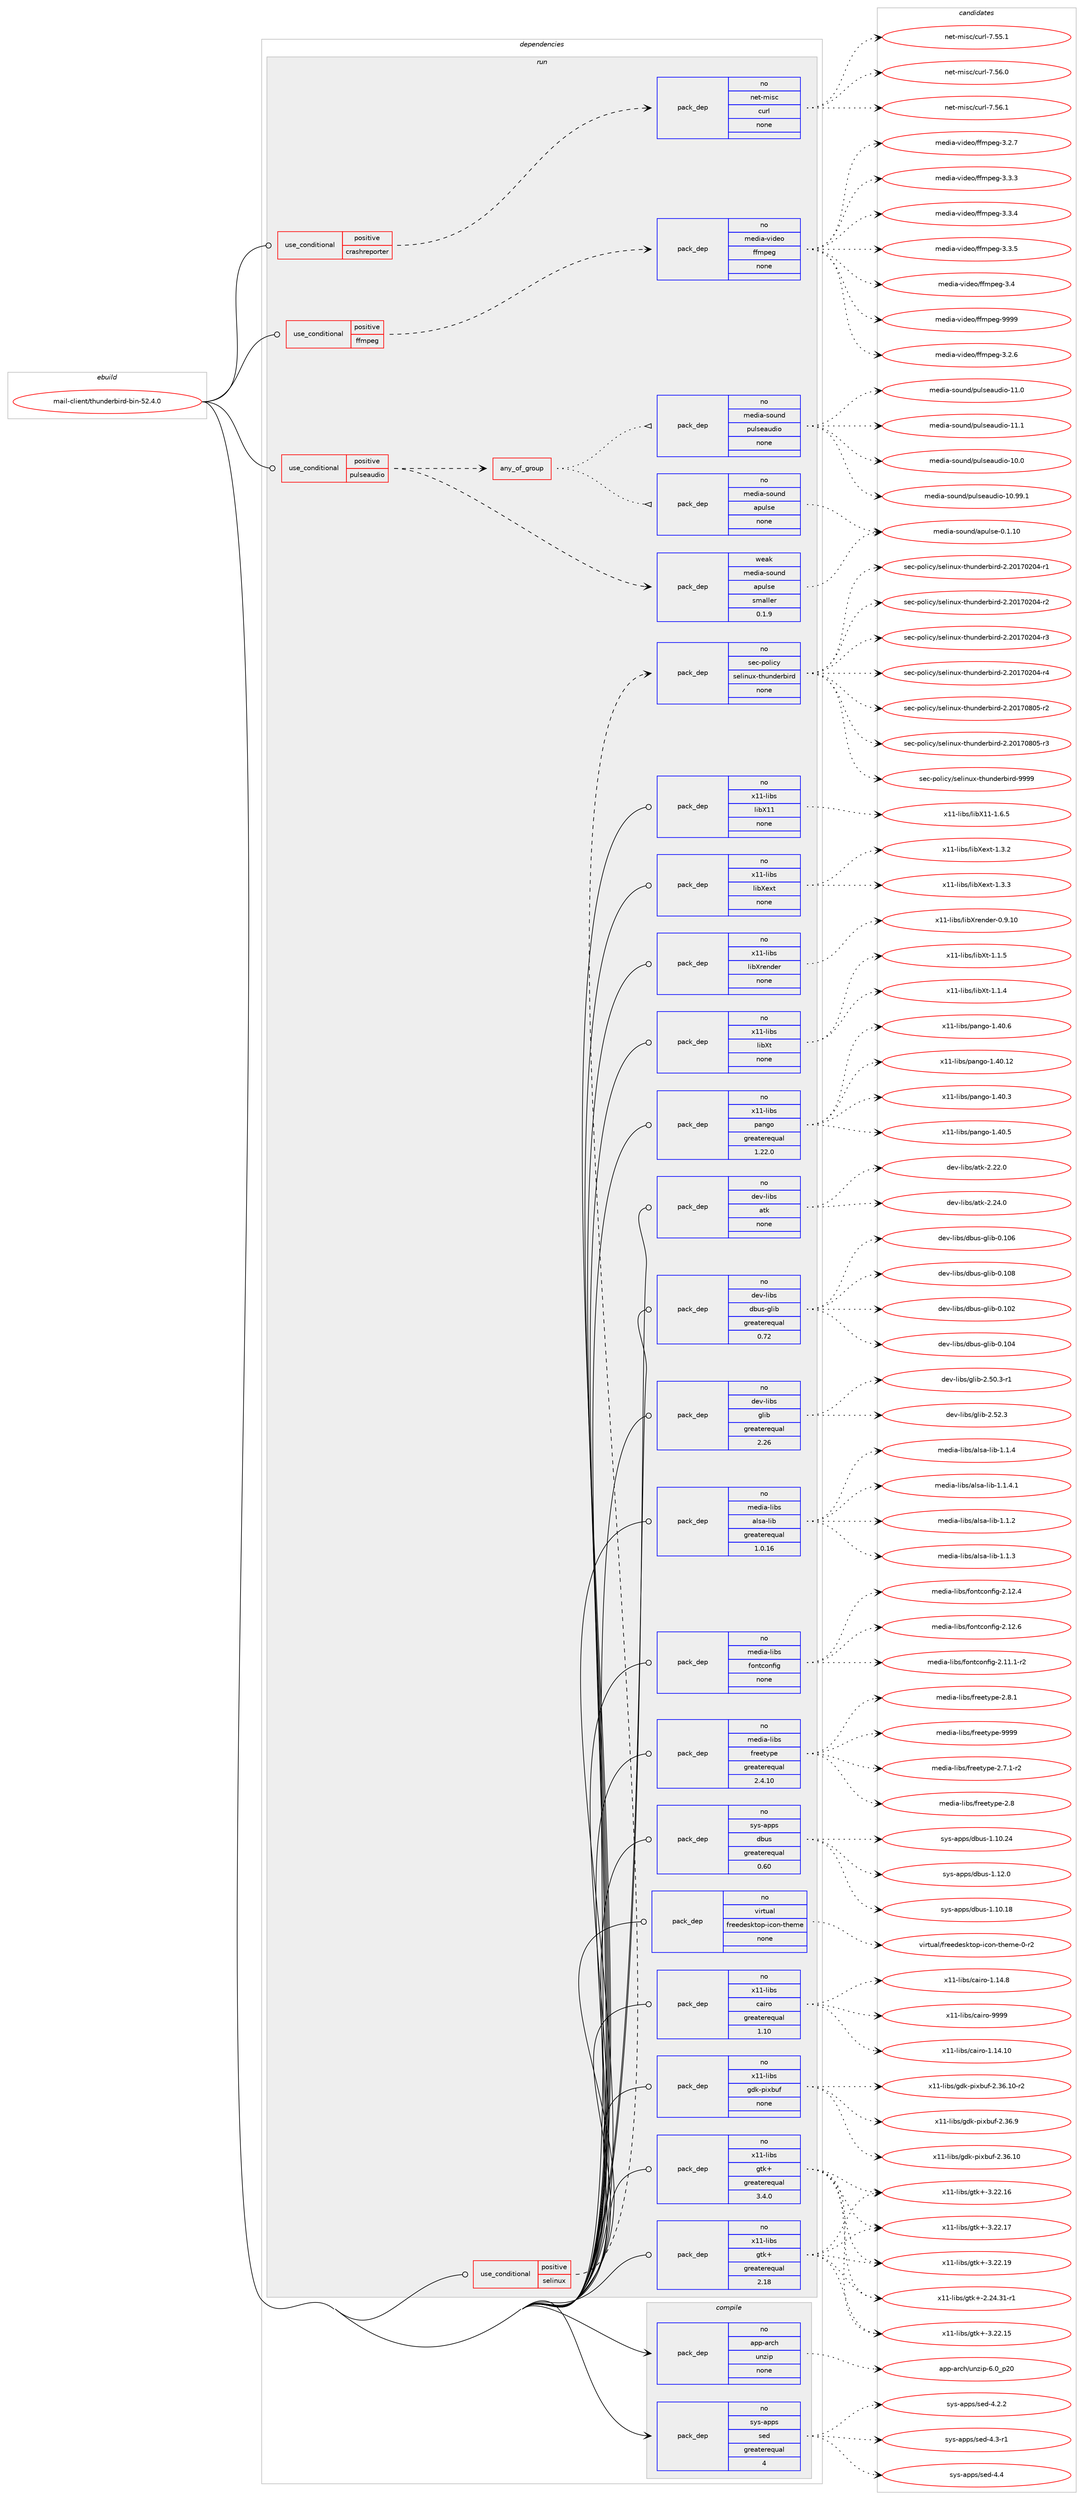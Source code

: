 digraph prolog {

# *************
# Graph options
# *************

newrank=true;
concentrate=true;
compound=true;
graph [rankdir=LR,fontname=Helvetica,fontsize=10,ranksep=1.5];#, ranksep=2.5, nodesep=0.2];
edge  [arrowhead=vee];
node  [fontname=Helvetica,fontsize=10];

# **********
# The ebuild
# **********

subgraph cluster_leftcol {
color=gray;
rank=same;
label=<<i>ebuild</i>>;
id [label="mail-client/thunderbird-bin-52.4.0", color=red, width=4, href="../mail-client/thunderbird-bin-52.4.0.svg"];
}

# ****************
# The dependencies
# ****************

subgraph cluster_midcol {
color=gray;
label=<<i>dependencies</i>>;
subgraph cluster_compile {
fillcolor="#eeeeee";
style=filled;
label=<<i>compile</i>>;
subgraph pack251153 {
dependency341592 [label=<<TABLE BORDER="0" CELLBORDER="1" CELLSPACING="0" CELLPADDING="4" WIDTH="220"><TR><TD ROWSPAN="6" CELLPADDING="30">pack_dep</TD></TR><TR><TD WIDTH="110">no</TD></TR><TR><TD>app-arch</TD></TR><TR><TD>unzip</TD></TR><TR><TD>none</TD></TR><TR><TD></TD></TR></TABLE>>, shape=none, color=blue];
}
id:e -> dependency341592:w [weight=20,style="solid",arrowhead="vee"];
subgraph pack251154 {
dependency341593 [label=<<TABLE BORDER="0" CELLBORDER="1" CELLSPACING="0" CELLPADDING="4" WIDTH="220"><TR><TD ROWSPAN="6" CELLPADDING="30">pack_dep</TD></TR><TR><TD WIDTH="110">no</TD></TR><TR><TD>sys-apps</TD></TR><TR><TD>sed</TD></TR><TR><TD>greaterequal</TD></TR><TR><TD>4</TD></TR></TABLE>>, shape=none, color=blue];
}
id:e -> dependency341593:w [weight=20,style="solid",arrowhead="vee"];
}
subgraph cluster_compileandrun {
fillcolor="#eeeeee";
style=filled;
label=<<i>compile and run</i>>;
}
subgraph cluster_run {
fillcolor="#eeeeee";
style=filled;
label=<<i>run</i>>;
subgraph cond85339 {
dependency341594 [label=<<TABLE BORDER="0" CELLBORDER="1" CELLSPACING="0" CELLPADDING="4"><TR><TD ROWSPAN="3" CELLPADDING="10">use_conditional</TD></TR><TR><TD>positive</TD></TR><TR><TD>crashreporter</TD></TR></TABLE>>, shape=none, color=red];
subgraph pack251155 {
dependency341595 [label=<<TABLE BORDER="0" CELLBORDER="1" CELLSPACING="0" CELLPADDING="4" WIDTH="220"><TR><TD ROWSPAN="6" CELLPADDING="30">pack_dep</TD></TR><TR><TD WIDTH="110">no</TD></TR><TR><TD>net-misc</TD></TR><TR><TD>curl</TD></TR><TR><TD>none</TD></TR><TR><TD></TD></TR></TABLE>>, shape=none, color=blue];
}
dependency341594:e -> dependency341595:w [weight=20,style="dashed",arrowhead="vee"];
}
id:e -> dependency341594:w [weight=20,style="solid",arrowhead="odot"];
subgraph cond85340 {
dependency341596 [label=<<TABLE BORDER="0" CELLBORDER="1" CELLSPACING="0" CELLPADDING="4"><TR><TD ROWSPAN="3" CELLPADDING="10">use_conditional</TD></TR><TR><TD>positive</TD></TR><TR><TD>ffmpeg</TD></TR></TABLE>>, shape=none, color=red];
subgraph pack251156 {
dependency341597 [label=<<TABLE BORDER="0" CELLBORDER="1" CELLSPACING="0" CELLPADDING="4" WIDTH="220"><TR><TD ROWSPAN="6" CELLPADDING="30">pack_dep</TD></TR><TR><TD WIDTH="110">no</TD></TR><TR><TD>media-video</TD></TR><TR><TD>ffmpeg</TD></TR><TR><TD>none</TD></TR><TR><TD></TD></TR></TABLE>>, shape=none, color=blue];
}
dependency341596:e -> dependency341597:w [weight=20,style="dashed",arrowhead="vee"];
}
id:e -> dependency341596:w [weight=20,style="solid",arrowhead="odot"];
subgraph cond85341 {
dependency341598 [label=<<TABLE BORDER="0" CELLBORDER="1" CELLSPACING="0" CELLPADDING="4"><TR><TD ROWSPAN="3" CELLPADDING="10">use_conditional</TD></TR><TR><TD>positive</TD></TR><TR><TD>pulseaudio</TD></TR></TABLE>>, shape=none, color=red];
subgraph pack251157 {
dependency341599 [label=<<TABLE BORDER="0" CELLBORDER="1" CELLSPACING="0" CELLPADDING="4" WIDTH="220"><TR><TD ROWSPAN="6" CELLPADDING="30">pack_dep</TD></TR><TR><TD WIDTH="110">weak</TD></TR><TR><TD>media-sound</TD></TR><TR><TD>apulse</TD></TR><TR><TD>smaller</TD></TR><TR><TD>0.1.9</TD></TR></TABLE>>, shape=none, color=blue];
}
dependency341598:e -> dependency341599:w [weight=20,style="dashed",arrowhead="vee"];
subgraph any4999 {
dependency341600 [label=<<TABLE BORDER="0" CELLBORDER="1" CELLSPACING="0" CELLPADDING="4"><TR><TD CELLPADDING="10">any_of_group</TD></TR></TABLE>>, shape=none, color=red];subgraph pack251158 {
dependency341601 [label=<<TABLE BORDER="0" CELLBORDER="1" CELLSPACING="0" CELLPADDING="4" WIDTH="220"><TR><TD ROWSPAN="6" CELLPADDING="30">pack_dep</TD></TR><TR><TD WIDTH="110">no</TD></TR><TR><TD>media-sound</TD></TR><TR><TD>pulseaudio</TD></TR><TR><TD>none</TD></TR><TR><TD></TD></TR></TABLE>>, shape=none, color=blue];
}
dependency341600:e -> dependency341601:w [weight=20,style="dotted",arrowhead="oinv"];
subgraph pack251159 {
dependency341602 [label=<<TABLE BORDER="0" CELLBORDER="1" CELLSPACING="0" CELLPADDING="4" WIDTH="220"><TR><TD ROWSPAN="6" CELLPADDING="30">pack_dep</TD></TR><TR><TD WIDTH="110">no</TD></TR><TR><TD>media-sound</TD></TR><TR><TD>apulse</TD></TR><TR><TD>none</TD></TR><TR><TD></TD></TR></TABLE>>, shape=none, color=blue];
}
dependency341600:e -> dependency341602:w [weight=20,style="dotted",arrowhead="oinv"];
}
dependency341598:e -> dependency341600:w [weight=20,style="dashed",arrowhead="vee"];
}
id:e -> dependency341598:w [weight=20,style="solid",arrowhead="odot"];
subgraph cond85342 {
dependency341603 [label=<<TABLE BORDER="0" CELLBORDER="1" CELLSPACING="0" CELLPADDING="4"><TR><TD ROWSPAN="3" CELLPADDING="10">use_conditional</TD></TR><TR><TD>positive</TD></TR><TR><TD>selinux</TD></TR></TABLE>>, shape=none, color=red];
subgraph pack251160 {
dependency341604 [label=<<TABLE BORDER="0" CELLBORDER="1" CELLSPACING="0" CELLPADDING="4" WIDTH="220"><TR><TD ROWSPAN="6" CELLPADDING="30">pack_dep</TD></TR><TR><TD WIDTH="110">no</TD></TR><TR><TD>sec-policy</TD></TR><TR><TD>selinux-thunderbird</TD></TR><TR><TD>none</TD></TR><TR><TD></TD></TR></TABLE>>, shape=none, color=blue];
}
dependency341603:e -> dependency341604:w [weight=20,style="dashed",arrowhead="vee"];
}
id:e -> dependency341603:w [weight=20,style="solid",arrowhead="odot"];
subgraph pack251161 {
dependency341605 [label=<<TABLE BORDER="0" CELLBORDER="1" CELLSPACING="0" CELLPADDING="4" WIDTH="220"><TR><TD ROWSPAN="6" CELLPADDING="30">pack_dep</TD></TR><TR><TD WIDTH="110">no</TD></TR><TR><TD>dev-libs</TD></TR><TR><TD>atk</TD></TR><TR><TD>none</TD></TR><TR><TD></TD></TR></TABLE>>, shape=none, color=blue];
}
id:e -> dependency341605:w [weight=20,style="solid",arrowhead="odot"];
subgraph pack251162 {
dependency341606 [label=<<TABLE BORDER="0" CELLBORDER="1" CELLSPACING="0" CELLPADDING="4" WIDTH="220"><TR><TD ROWSPAN="6" CELLPADDING="30">pack_dep</TD></TR><TR><TD WIDTH="110">no</TD></TR><TR><TD>dev-libs</TD></TR><TR><TD>dbus-glib</TD></TR><TR><TD>greaterequal</TD></TR><TR><TD>0.72</TD></TR></TABLE>>, shape=none, color=blue];
}
id:e -> dependency341606:w [weight=20,style="solid",arrowhead="odot"];
subgraph pack251163 {
dependency341607 [label=<<TABLE BORDER="0" CELLBORDER="1" CELLSPACING="0" CELLPADDING="4" WIDTH="220"><TR><TD ROWSPAN="6" CELLPADDING="30">pack_dep</TD></TR><TR><TD WIDTH="110">no</TD></TR><TR><TD>dev-libs</TD></TR><TR><TD>glib</TD></TR><TR><TD>greaterequal</TD></TR><TR><TD>2.26</TD></TR></TABLE>>, shape=none, color=blue];
}
id:e -> dependency341607:w [weight=20,style="solid",arrowhead="odot"];
subgraph pack251164 {
dependency341608 [label=<<TABLE BORDER="0" CELLBORDER="1" CELLSPACING="0" CELLPADDING="4" WIDTH="220"><TR><TD ROWSPAN="6" CELLPADDING="30">pack_dep</TD></TR><TR><TD WIDTH="110">no</TD></TR><TR><TD>media-libs</TD></TR><TR><TD>alsa-lib</TD></TR><TR><TD>greaterequal</TD></TR><TR><TD>1.0.16</TD></TR></TABLE>>, shape=none, color=blue];
}
id:e -> dependency341608:w [weight=20,style="solid",arrowhead="odot"];
subgraph pack251165 {
dependency341609 [label=<<TABLE BORDER="0" CELLBORDER="1" CELLSPACING="0" CELLPADDING="4" WIDTH="220"><TR><TD ROWSPAN="6" CELLPADDING="30">pack_dep</TD></TR><TR><TD WIDTH="110">no</TD></TR><TR><TD>media-libs</TD></TR><TR><TD>fontconfig</TD></TR><TR><TD>none</TD></TR><TR><TD></TD></TR></TABLE>>, shape=none, color=blue];
}
id:e -> dependency341609:w [weight=20,style="solid",arrowhead="odot"];
subgraph pack251166 {
dependency341610 [label=<<TABLE BORDER="0" CELLBORDER="1" CELLSPACING="0" CELLPADDING="4" WIDTH="220"><TR><TD ROWSPAN="6" CELLPADDING="30">pack_dep</TD></TR><TR><TD WIDTH="110">no</TD></TR><TR><TD>media-libs</TD></TR><TR><TD>freetype</TD></TR><TR><TD>greaterequal</TD></TR><TR><TD>2.4.10</TD></TR></TABLE>>, shape=none, color=blue];
}
id:e -> dependency341610:w [weight=20,style="solid",arrowhead="odot"];
subgraph pack251167 {
dependency341611 [label=<<TABLE BORDER="0" CELLBORDER="1" CELLSPACING="0" CELLPADDING="4" WIDTH="220"><TR><TD ROWSPAN="6" CELLPADDING="30">pack_dep</TD></TR><TR><TD WIDTH="110">no</TD></TR><TR><TD>sys-apps</TD></TR><TR><TD>dbus</TD></TR><TR><TD>greaterequal</TD></TR><TR><TD>0.60</TD></TR></TABLE>>, shape=none, color=blue];
}
id:e -> dependency341611:w [weight=20,style="solid",arrowhead="odot"];
subgraph pack251168 {
dependency341612 [label=<<TABLE BORDER="0" CELLBORDER="1" CELLSPACING="0" CELLPADDING="4" WIDTH="220"><TR><TD ROWSPAN="6" CELLPADDING="30">pack_dep</TD></TR><TR><TD WIDTH="110">no</TD></TR><TR><TD>virtual</TD></TR><TR><TD>freedesktop-icon-theme</TD></TR><TR><TD>none</TD></TR><TR><TD></TD></TR></TABLE>>, shape=none, color=blue];
}
id:e -> dependency341612:w [weight=20,style="solid",arrowhead="odot"];
subgraph pack251169 {
dependency341613 [label=<<TABLE BORDER="0" CELLBORDER="1" CELLSPACING="0" CELLPADDING="4" WIDTH="220"><TR><TD ROWSPAN="6" CELLPADDING="30">pack_dep</TD></TR><TR><TD WIDTH="110">no</TD></TR><TR><TD>x11-libs</TD></TR><TR><TD>cairo</TD></TR><TR><TD>greaterequal</TD></TR><TR><TD>1.10</TD></TR></TABLE>>, shape=none, color=blue];
}
id:e -> dependency341613:w [weight=20,style="solid",arrowhead="odot"];
subgraph pack251170 {
dependency341614 [label=<<TABLE BORDER="0" CELLBORDER="1" CELLSPACING="0" CELLPADDING="4" WIDTH="220"><TR><TD ROWSPAN="6" CELLPADDING="30">pack_dep</TD></TR><TR><TD WIDTH="110">no</TD></TR><TR><TD>x11-libs</TD></TR><TR><TD>gdk-pixbuf</TD></TR><TR><TD>none</TD></TR><TR><TD></TD></TR></TABLE>>, shape=none, color=blue];
}
id:e -> dependency341614:w [weight=20,style="solid",arrowhead="odot"];
subgraph pack251171 {
dependency341615 [label=<<TABLE BORDER="0" CELLBORDER="1" CELLSPACING="0" CELLPADDING="4" WIDTH="220"><TR><TD ROWSPAN="6" CELLPADDING="30">pack_dep</TD></TR><TR><TD WIDTH="110">no</TD></TR><TR><TD>x11-libs</TD></TR><TR><TD>gtk+</TD></TR><TR><TD>greaterequal</TD></TR><TR><TD>2.18</TD></TR></TABLE>>, shape=none, color=blue];
}
id:e -> dependency341615:w [weight=20,style="solid",arrowhead="odot"];
subgraph pack251172 {
dependency341616 [label=<<TABLE BORDER="0" CELLBORDER="1" CELLSPACING="0" CELLPADDING="4" WIDTH="220"><TR><TD ROWSPAN="6" CELLPADDING="30">pack_dep</TD></TR><TR><TD WIDTH="110">no</TD></TR><TR><TD>x11-libs</TD></TR><TR><TD>gtk+</TD></TR><TR><TD>greaterequal</TD></TR><TR><TD>3.4.0</TD></TR></TABLE>>, shape=none, color=blue];
}
id:e -> dependency341616:w [weight=20,style="solid",arrowhead="odot"];
subgraph pack251173 {
dependency341617 [label=<<TABLE BORDER="0" CELLBORDER="1" CELLSPACING="0" CELLPADDING="4" WIDTH="220"><TR><TD ROWSPAN="6" CELLPADDING="30">pack_dep</TD></TR><TR><TD WIDTH="110">no</TD></TR><TR><TD>x11-libs</TD></TR><TR><TD>libX11</TD></TR><TR><TD>none</TD></TR><TR><TD></TD></TR></TABLE>>, shape=none, color=blue];
}
id:e -> dependency341617:w [weight=20,style="solid",arrowhead="odot"];
subgraph pack251174 {
dependency341618 [label=<<TABLE BORDER="0" CELLBORDER="1" CELLSPACING="0" CELLPADDING="4" WIDTH="220"><TR><TD ROWSPAN="6" CELLPADDING="30">pack_dep</TD></TR><TR><TD WIDTH="110">no</TD></TR><TR><TD>x11-libs</TD></TR><TR><TD>libXext</TD></TR><TR><TD>none</TD></TR><TR><TD></TD></TR></TABLE>>, shape=none, color=blue];
}
id:e -> dependency341618:w [weight=20,style="solid",arrowhead="odot"];
subgraph pack251175 {
dependency341619 [label=<<TABLE BORDER="0" CELLBORDER="1" CELLSPACING="0" CELLPADDING="4" WIDTH="220"><TR><TD ROWSPAN="6" CELLPADDING="30">pack_dep</TD></TR><TR><TD WIDTH="110">no</TD></TR><TR><TD>x11-libs</TD></TR><TR><TD>libXrender</TD></TR><TR><TD>none</TD></TR><TR><TD></TD></TR></TABLE>>, shape=none, color=blue];
}
id:e -> dependency341619:w [weight=20,style="solid",arrowhead="odot"];
subgraph pack251176 {
dependency341620 [label=<<TABLE BORDER="0" CELLBORDER="1" CELLSPACING="0" CELLPADDING="4" WIDTH="220"><TR><TD ROWSPAN="6" CELLPADDING="30">pack_dep</TD></TR><TR><TD WIDTH="110">no</TD></TR><TR><TD>x11-libs</TD></TR><TR><TD>libXt</TD></TR><TR><TD>none</TD></TR><TR><TD></TD></TR></TABLE>>, shape=none, color=blue];
}
id:e -> dependency341620:w [weight=20,style="solid",arrowhead="odot"];
subgraph pack251177 {
dependency341621 [label=<<TABLE BORDER="0" CELLBORDER="1" CELLSPACING="0" CELLPADDING="4" WIDTH="220"><TR><TD ROWSPAN="6" CELLPADDING="30">pack_dep</TD></TR><TR><TD WIDTH="110">no</TD></TR><TR><TD>x11-libs</TD></TR><TR><TD>pango</TD></TR><TR><TD>greaterequal</TD></TR><TR><TD>1.22.0</TD></TR></TABLE>>, shape=none, color=blue];
}
id:e -> dependency341621:w [weight=20,style="solid",arrowhead="odot"];
}
}

# **************
# The candidates
# **************

subgraph cluster_choices {
rank=same;
color=gray;
label=<<i>candidates</i>>;

subgraph choice251153 {
color=black;
nodesep=1;
choice971121124597114991044711711012210511245544648951125048 [label="app-arch/unzip-6.0_p20", color=red, width=4,href="../app-arch/unzip-6.0_p20.svg"];
dependency341592:e -> choice971121124597114991044711711012210511245544648951125048:w [style=dotted,weight="100"];
}
subgraph choice251154 {
color=black;
nodesep=1;
choice115121115459711211211547115101100455246504650 [label="sys-apps/sed-4.2.2", color=red, width=4,href="../sys-apps/sed-4.2.2.svg"];
choice115121115459711211211547115101100455246514511449 [label="sys-apps/sed-4.3-r1", color=red, width=4,href="../sys-apps/sed-4.3-r1.svg"];
choice11512111545971121121154711510110045524652 [label="sys-apps/sed-4.4", color=red, width=4,href="../sys-apps/sed-4.4.svg"];
dependency341593:e -> choice115121115459711211211547115101100455246504650:w [style=dotted,weight="100"];
dependency341593:e -> choice115121115459711211211547115101100455246514511449:w [style=dotted,weight="100"];
dependency341593:e -> choice11512111545971121121154711510110045524652:w [style=dotted,weight="100"];
}
subgraph choice251155 {
color=black;
nodesep=1;
choice1101011164510910511599479911711410845554653534649 [label="net-misc/curl-7.55.1", color=red, width=4,href="../net-misc/curl-7.55.1.svg"];
choice1101011164510910511599479911711410845554653544648 [label="net-misc/curl-7.56.0", color=red, width=4,href="../net-misc/curl-7.56.0.svg"];
choice1101011164510910511599479911711410845554653544649 [label="net-misc/curl-7.56.1", color=red, width=4,href="../net-misc/curl-7.56.1.svg"];
dependency341595:e -> choice1101011164510910511599479911711410845554653534649:w [style=dotted,weight="100"];
dependency341595:e -> choice1101011164510910511599479911711410845554653544648:w [style=dotted,weight="100"];
dependency341595:e -> choice1101011164510910511599479911711410845554653544649:w [style=dotted,weight="100"];
}
subgraph choice251156 {
color=black;
nodesep=1;
choice109101100105974511810510010111147102102109112101103455146504654 [label="media-video/ffmpeg-3.2.6", color=red, width=4,href="../media-video/ffmpeg-3.2.6.svg"];
choice109101100105974511810510010111147102102109112101103455146504655 [label="media-video/ffmpeg-3.2.7", color=red, width=4,href="../media-video/ffmpeg-3.2.7.svg"];
choice109101100105974511810510010111147102102109112101103455146514651 [label="media-video/ffmpeg-3.3.3", color=red, width=4,href="../media-video/ffmpeg-3.3.3.svg"];
choice109101100105974511810510010111147102102109112101103455146514652 [label="media-video/ffmpeg-3.3.4", color=red, width=4,href="../media-video/ffmpeg-3.3.4.svg"];
choice109101100105974511810510010111147102102109112101103455146514653 [label="media-video/ffmpeg-3.3.5", color=red, width=4,href="../media-video/ffmpeg-3.3.5.svg"];
choice10910110010597451181051001011114710210210911210110345514652 [label="media-video/ffmpeg-3.4", color=red, width=4,href="../media-video/ffmpeg-3.4.svg"];
choice1091011001059745118105100101111471021021091121011034557575757 [label="media-video/ffmpeg-9999", color=red, width=4,href="../media-video/ffmpeg-9999.svg"];
dependency341597:e -> choice109101100105974511810510010111147102102109112101103455146504654:w [style=dotted,weight="100"];
dependency341597:e -> choice109101100105974511810510010111147102102109112101103455146504655:w [style=dotted,weight="100"];
dependency341597:e -> choice109101100105974511810510010111147102102109112101103455146514651:w [style=dotted,weight="100"];
dependency341597:e -> choice109101100105974511810510010111147102102109112101103455146514652:w [style=dotted,weight="100"];
dependency341597:e -> choice109101100105974511810510010111147102102109112101103455146514653:w [style=dotted,weight="100"];
dependency341597:e -> choice10910110010597451181051001011114710210210911210110345514652:w [style=dotted,weight="100"];
dependency341597:e -> choice1091011001059745118105100101111471021021091121011034557575757:w [style=dotted,weight="100"];
}
subgraph choice251157 {
color=black;
nodesep=1;
choice1091011001059745115111117110100479711211710811510145484649464948 [label="media-sound/apulse-0.1.10", color=red, width=4,href="../media-sound/apulse-0.1.10.svg"];
dependency341599:e -> choice1091011001059745115111117110100479711211710811510145484649464948:w [style=dotted,weight="100"];
}
subgraph choice251158 {
color=black;
nodesep=1;
choice109101100105974511511111711010047112117108115101971171001051114549484648 [label="media-sound/pulseaudio-10.0", color=red, width=4,href="../media-sound/pulseaudio-10.0.svg"];
choice109101100105974511511111711010047112117108115101971171001051114549484657574649 [label="media-sound/pulseaudio-10.99.1", color=red, width=4,href="../media-sound/pulseaudio-10.99.1.svg"];
choice109101100105974511511111711010047112117108115101971171001051114549494648 [label="media-sound/pulseaudio-11.0", color=red, width=4,href="../media-sound/pulseaudio-11.0.svg"];
choice109101100105974511511111711010047112117108115101971171001051114549494649 [label="media-sound/pulseaudio-11.1", color=red, width=4,href="../media-sound/pulseaudio-11.1.svg"];
dependency341601:e -> choice109101100105974511511111711010047112117108115101971171001051114549484648:w [style=dotted,weight="100"];
dependency341601:e -> choice109101100105974511511111711010047112117108115101971171001051114549484657574649:w [style=dotted,weight="100"];
dependency341601:e -> choice109101100105974511511111711010047112117108115101971171001051114549494648:w [style=dotted,weight="100"];
dependency341601:e -> choice109101100105974511511111711010047112117108115101971171001051114549494649:w [style=dotted,weight="100"];
}
subgraph choice251159 {
color=black;
nodesep=1;
choice1091011001059745115111117110100479711211710811510145484649464948 [label="media-sound/apulse-0.1.10", color=red, width=4,href="../media-sound/apulse-0.1.10.svg"];
dependency341602:e -> choice1091011001059745115111117110100479711211710811510145484649464948:w [style=dotted,weight="100"];
}
subgraph choice251160 {
color=black;
nodesep=1;
choice11510199451121111081059912147115101108105110117120451161041171101001011149810511410045504650484955485048524511449 [label="sec-policy/selinux-thunderbird-2.20170204-r1", color=red, width=4,href="../sec-policy/selinux-thunderbird-2.20170204-r1.svg"];
choice11510199451121111081059912147115101108105110117120451161041171101001011149810511410045504650484955485048524511450 [label="sec-policy/selinux-thunderbird-2.20170204-r2", color=red, width=4,href="../sec-policy/selinux-thunderbird-2.20170204-r2.svg"];
choice11510199451121111081059912147115101108105110117120451161041171101001011149810511410045504650484955485048524511451 [label="sec-policy/selinux-thunderbird-2.20170204-r3", color=red, width=4,href="../sec-policy/selinux-thunderbird-2.20170204-r3.svg"];
choice11510199451121111081059912147115101108105110117120451161041171101001011149810511410045504650484955485048524511452 [label="sec-policy/selinux-thunderbird-2.20170204-r4", color=red, width=4,href="../sec-policy/selinux-thunderbird-2.20170204-r4.svg"];
choice11510199451121111081059912147115101108105110117120451161041171101001011149810511410045504650484955485648534511450 [label="sec-policy/selinux-thunderbird-2.20170805-r2", color=red, width=4,href="../sec-policy/selinux-thunderbird-2.20170805-r2.svg"];
choice11510199451121111081059912147115101108105110117120451161041171101001011149810511410045504650484955485648534511451 [label="sec-policy/selinux-thunderbird-2.20170805-r3", color=red, width=4,href="../sec-policy/selinux-thunderbird-2.20170805-r3.svg"];
choice1151019945112111108105991214711510110810511011712045116104117110100101114981051141004557575757 [label="sec-policy/selinux-thunderbird-9999", color=red, width=4,href="../sec-policy/selinux-thunderbird-9999.svg"];
dependency341604:e -> choice11510199451121111081059912147115101108105110117120451161041171101001011149810511410045504650484955485048524511449:w [style=dotted,weight="100"];
dependency341604:e -> choice11510199451121111081059912147115101108105110117120451161041171101001011149810511410045504650484955485048524511450:w [style=dotted,weight="100"];
dependency341604:e -> choice11510199451121111081059912147115101108105110117120451161041171101001011149810511410045504650484955485048524511451:w [style=dotted,weight="100"];
dependency341604:e -> choice11510199451121111081059912147115101108105110117120451161041171101001011149810511410045504650484955485048524511452:w [style=dotted,weight="100"];
dependency341604:e -> choice11510199451121111081059912147115101108105110117120451161041171101001011149810511410045504650484955485648534511450:w [style=dotted,weight="100"];
dependency341604:e -> choice11510199451121111081059912147115101108105110117120451161041171101001011149810511410045504650484955485648534511451:w [style=dotted,weight="100"];
dependency341604:e -> choice1151019945112111108105991214711510110810511011712045116104117110100101114981051141004557575757:w [style=dotted,weight="100"];
}
subgraph choice251161 {
color=black;
nodesep=1;
choice1001011184510810598115479711610745504650504648 [label="dev-libs/atk-2.22.0", color=red, width=4,href="../dev-libs/atk-2.22.0.svg"];
choice1001011184510810598115479711610745504650524648 [label="dev-libs/atk-2.24.0", color=red, width=4,href="../dev-libs/atk-2.24.0.svg"];
dependency341605:e -> choice1001011184510810598115479711610745504650504648:w [style=dotted,weight="100"];
dependency341605:e -> choice1001011184510810598115479711610745504650524648:w [style=dotted,weight="100"];
}
subgraph choice251162 {
color=black;
nodesep=1;
choice100101118451081059811547100981171154510310810598454846494850 [label="dev-libs/dbus-glib-0.102", color=red, width=4,href="../dev-libs/dbus-glib-0.102.svg"];
choice100101118451081059811547100981171154510310810598454846494852 [label="dev-libs/dbus-glib-0.104", color=red, width=4,href="../dev-libs/dbus-glib-0.104.svg"];
choice100101118451081059811547100981171154510310810598454846494854 [label="dev-libs/dbus-glib-0.106", color=red, width=4,href="../dev-libs/dbus-glib-0.106.svg"];
choice100101118451081059811547100981171154510310810598454846494856 [label="dev-libs/dbus-glib-0.108", color=red, width=4,href="../dev-libs/dbus-glib-0.108.svg"];
dependency341606:e -> choice100101118451081059811547100981171154510310810598454846494850:w [style=dotted,weight="100"];
dependency341606:e -> choice100101118451081059811547100981171154510310810598454846494852:w [style=dotted,weight="100"];
dependency341606:e -> choice100101118451081059811547100981171154510310810598454846494854:w [style=dotted,weight="100"];
dependency341606:e -> choice100101118451081059811547100981171154510310810598454846494856:w [style=dotted,weight="100"];
}
subgraph choice251163 {
color=black;
nodesep=1;
choice10010111845108105981154710310810598455046534846514511449 [label="dev-libs/glib-2.50.3-r1", color=red, width=4,href="../dev-libs/glib-2.50.3-r1.svg"];
choice1001011184510810598115471031081059845504653504651 [label="dev-libs/glib-2.52.3", color=red, width=4,href="../dev-libs/glib-2.52.3.svg"];
dependency341607:e -> choice10010111845108105981154710310810598455046534846514511449:w [style=dotted,weight="100"];
dependency341607:e -> choice1001011184510810598115471031081059845504653504651:w [style=dotted,weight="100"];
}
subgraph choice251164 {
color=black;
nodesep=1;
choice1091011001059745108105981154797108115974510810598454946494650 [label="media-libs/alsa-lib-1.1.2", color=red, width=4,href="../media-libs/alsa-lib-1.1.2.svg"];
choice1091011001059745108105981154797108115974510810598454946494651 [label="media-libs/alsa-lib-1.1.3", color=red, width=4,href="../media-libs/alsa-lib-1.1.3.svg"];
choice1091011001059745108105981154797108115974510810598454946494652 [label="media-libs/alsa-lib-1.1.4", color=red, width=4,href="../media-libs/alsa-lib-1.1.4.svg"];
choice10910110010597451081059811547971081159745108105984549464946524649 [label="media-libs/alsa-lib-1.1.4.1", color=red, width=4,href="../media-libs/alsa-lib-1.1.4.1.svg"];
dependency341608:e -> choice1091011001059745108105981154797108115974510810598454946494650:w [style=dotted,weight="100"];
dependency341608:e -> choice1091011001059745108105981154797108115974510810598454946494651:w [style=dotted,weight="100"];
dependency341608:e -> choice1091011001059745108105981154797108115974510810598454946494652:w [style=dotted,weight="100"];
dependency341608:e -> choice10910110010597451081059811547971081159745108105984549464946524649:w [style=dotted,weight="100"];
}
subgraph choice251165 {
color=black;
nodesep=1;
choice1091011001059745108105981154710211111011699111110102105103455046494946494511450 [label="media-libs/fontconfig-2.11.1-r2", color=red, width=4,href="../media-libs/fontconfig-2.11.1-r2.svg"];
choice109101100105974510810598115471021111101169911111010210510345504649504652 [label="media-libs/fontconfig-2.12.4", color=red, width=4,href="../media-libs/fontconfig-2.12.4.svg"];
choice109101100105974510810598115471021111101169911111010210510345504649504654 [label="media-libs/fontconfig-2.12.6", color=red, width=4,href="../media-libs/fontconfig-2.12.6.svg"];
dependency341609:e -> choice1091011001059745108105981154710211111011699111110102105103455046494946494511450:w [style=dotted,weight="100"];
dependency341609:e -> choice109101100105974510810598115471021111101169911111010210510345504649504652:w [style=dotted,weight="100"];
dependency341609:e -> choice109101100105974510810598115471021111101169911111010210510345504649504654:w [style=dotted,weight="100"];
}
subgraph choice251166 {
color=black;
nodesep=1;
choice109101100105974510810598115471021141011011161211121014550465546494511450 [label="media-libs/freetype-2.7.1-r2", color=red, width=4,href="../media-libs/freetype-2.7.1-r2.svg"];
choice1091011001059745108105981154710211410110111612111210145504656 [label="media-libs/freetype-2.8", color=red, width=4,href="../media-libs/freetype-2.8.svg"];
choice10910110010597451081059811547102114101101116121112101455046564649 [label="media-libs/freetype-2.8.1", color=red, width=4,href="../media-libs/freetype-2.8.1.svg"];
choice109101100105974510810598115471021141011011161211121014557575757 [label="media-libs/freetype-9999", color=red, width=4,href="../media-libs/freetype-9999.svg"];
dependency341610:e -> choice109101100105974510810598115471021141011011161211121014550465546494511450:w [style=dotted,weight="100"];
dependency341610:e -> choice1091011001059745108105981154710211410110111612111210145504656:w [style=dotted,weight="100"];
dependency341610:e -> choice10910110010597451081059811547102114101101116121112101455046564649:w [style=dotted,weight="100"];
dependency341610:e -> choice109101100105974510810598115471021141011011161211121014557575757:w [style=dotted,weight="100"];
}
subgraph choice251167 {
color=black;
nodesep=1;
choice115121115459711211211547100981171154549464948464956 [label="sys-apps/dbus-1.10.18", color=red, width=4,href="../sys-apps/dbus-1.10.18.svg"];
choice115121115459711211211547100981171154549464948465052 [label="sys-apps/dbus-1.10.24", color=red, width=4,href="../sys-apps/dbus-1.10.24.svg"];
choice1151211154597112112115471009811711545494649504648 [label="sys-apps/dbus-1.12.0", color=red, width=4,href="../sys-apps/dbus-1.12.0.svg"];
dependency341611:e -> choice115121115459711211211547100981171154549464948464956:w [style=dotted,weight="100"];
dependency341611:e -> choice115121115459711211211547100981171154549464948465052:w [style=dotted,weight="100"];
dependency341611:e -> choice1151211154597112112115471009811711545494649504648:w [style=dotted,weight="100"];
}
subgraph choice251168 {
color=black;
nodesep=1;
choice118105114116117971084710211410110110010111510711611111245105991111104511610410110910145484511450 [label="virtual/freedesktop-icon-theme-0-r2", color=red, width=4,href="../virtual/freedesktop-icon-theme-0-r2.svg"];
dependency341612:e -> choice118105114116117971084710211410110110010111510711611111245105991111104511610410110910145484511450:w [style=dotted,weight="100"];
}
subgraph choice251169 {
color=black;
nodesep=1;
choice120494945108105981154799971051141114549464952464948 [label="x11-libs/cairo-1.14.10", color=red, width=4,href="../x11-libs/cairo-1.14.10.svg"];
choice1204949451081059811547999710511411145494649524656 [label="x11-libs/cairo-1.14.8", color=red, width=4,href="../x11-libs/cairo-1.14.8.svg"];
choice120494945108105981154799971051141114557575757 [label="x11-libs/cairo-9999", color=red, width=4,href="../x11-libs/cairo-9999.svg"];
dependency341613:e -> choice120494945108105981154799971051141114549464952464948:w [style=dotted,weight="100"];
dependency341613:e -> choice1204949451081059811547999710511411145494649524656:w [style=dotted,weight="100"];
dependency341613:e -> choice120494945108105981154799971051141114557575757:w [style=dotted,weight="100"];
}
subgraph choice251170 {
color=black;
nodesep=1;
choice120494945108105981154710310010745112105120981171024550465154464948 [label="x11-libs/gdk-pixbuf-2.36.10", color=red, width=4,href="../x11-libs/gdk-pixbuf-2.36.10.svg"];
choice1204949451081059811547103100107451121051209811710245504651544649484511450 [label="x11-libs/gdk-pixbuf-2.36.10-r2", color=red, width=4,href="../x11-libs/gdk-pixbuf-2.36.10-r2.svg"];
choice1204949451081059811547103100107451121051209811710245504651544657 [label="x11-libs/gdk-pixbuf-2.36.9", color=red, width=4,href="../x11-libs/gdk-pixbuf-2.36.9.svg"];
dependency341614:e -> choice120494945108105981154710310010745112105120981171024550465154464948:w [style=dotted,weight="100"];
dependency341614:e -> choice1204949451081059811547103100107451121051209811710245504651544649484511450:w [style=dotted,weight="100"];
dependency341614:e -> choice1204949451081059811547103100107451121051209811710245504651544657:w [style=dotted,weight="100"];
}
subgraph choice251171 {
color=black;
nodesep=1;
choice12049494510810598115471031161074345504650524651494511449 [label="x11-libs/gtk+-2.24.31-r1", color=red, width=4,href="../x11-libs/gtk+-2.24.31-r1.svg"];
choice1204949451081059811547103116107434551465050464953 [label="x11-libs/gtk+-3.22.15", color=red, width=4,href="../x11-libs/gtk+-3.22.15.svg"];
choice1204949451081059811547103116107434551465050464954 [label="x11-libs/gtk+-3.22.16", color=red, width=4,href="../x11-libs/gtk+-3.22.16.svg"];
choice1204949451081059811547103116107434551465050464955 [label="x11-libs/gtk+-3.22.17", color=red, width=4,href="../x11-libs/gtk+-3.22.17.svg"];
choice1204949451081059811547103116107434551465050464957 [label="x11-libs/gtk+-3.22.19", color=red, width=4,href="../x11-libs/gtk+-3.22.19.svg"];
dependency341615:e -> choice12049494510810598115471031161074345504650524651494511449:w [style=dotted,weight="100"];
dependency341615:e -> choice1204949451081059811547103116107434551465050464953:w [style=dotted,weight="100"];
dependency341615:e -> choice1204949451081059811547103116107434551465050464954:w [style=dotted,weight="100"];
dependency341615:e -> choice1204949451081059811547103116107434551465050464955:w [style=dotted,weight="100"];
dependency341615:e -> choice1204949451081059811547103116107434551465050464957:w [style=dotted,weight="100"];
}
subgraph choice251172 {
color=black;
nodesep=1;
choice12049494510810598115471031161074345504650524651494511449 [label="x11-libs/gtk+-2.24.31-r1", color=red, width=4,href="../x11-libs/gtk+-2.24.31-r1.svg"];
choice1204949451081059811547103116107434551465050464953 [label="x11-libs/gtk+-3.22.15", color=red, width=4,href="../x11-libs/gtk+-3.22.15.svg"];
choice1204949451081059811547103116107434551465050464954 [label="x11-libs/gtk+-3.22.16", color=red, width=4,href="../x11-libs/gtk+-3.22.16.svg"];
choice1204949451081059811547103116107434551465050464955 [label="x11-libs/gtk+-3.22.17", color=red, width=4,href="../x11-libs/gtk+-3.22.17.svg"];
choice1204949451081059811547103116107434551465050464957 [label="x11-libs/gtk+-3.22.19", color=red, width=4,href="../x11-libs/gtk+-3.22.19.svg"];
dependency341616:e -> choice12049494510810598115471031161074345504650524651494511449:w [style=dotted,weight="100"];
dependency341616:e -> choice1204949451081059811547103116107434551465050464953:w [style=dotted,weight="100"];
dependency341616:e -> choice1204949451081059811547103116107434551465050464954:w [style=dotted,weight="100"];
dependency341616:e -> choice1204949451081059811547103116107434551465050464955:w [style=dotted,weight="100"];
dependency341616:e -> choice1204949451081059811547103116107434551465050464957:w [style=dotted,weight="100"];
}
subgraph choice251173 {
color=black;
nodesep=1;
choice120494945108105981154710810598884949454946544653 [label="x11-libs/libX11-1.6.5", color=red, width=4,href="../x11-libs/libX11-1.6.5.svg"];
dependency341617:e -> choice120494945108105981154710810598884949454946544653:w [style=dotted,weight="100"];
}
subgraph choice251174 {
color=black;
nodesep=1;
choice12049494510810598115471081059888101120116454946514650 [label="x11-libs/libXext-1.3.2", color=red, width=4,href="../x11-libs/libXext-1.3.2.svg"];
choice12049494510810598115471081059888101120116454946514651 [label="x11-libs/libXext-1.3.3", color=red, width=4,href="../x11-libs/libXext-1.3.3.svg"];
dependency341618:e -> choice12049494510810598115471081059888101120116454946514650:w [style=dotted,weight="100"];
dependency341618:e -> choice12049494510810598115471081059888101120116454946514651:w [style=dotted,weight="100"];
}
subgraph choice251175 {
color=black;
nodesep=1;
choice1204949451081059811547108105988811410111010010111445484657464948 [label="x11-libs/libXrender-0.9.10", color=red, width=4,href="../x11-libs/libXrender-0.9.10.svg"];
dependency341619:e -> choice1204949451081059811547108105988811410111010010111445484657464948:w [style=dotted,weight="100"];
}
subgraph choice251176 {
color=black;
nodesep=1;
choice12049494510810598115471081059888116454946494652 [label="x11-libs/libXt-1.1.4", color=red, width=4,href="../x11-libs/libXt-1.1.4.svg"];
choice12049494510810598115471081059888116454946494653 [label="x11-libs/libXt-1.1.5", color=red, width=4,href="../x11-libs/libXt-1.1.5.svg"];
dependency341620:e -> choice12049494510810598115471081059888116454946494652:w [style=dotted,weight="100"];
dependency341620:e -> choice12049494510810598115471081059888116454946494653:w [style=dotted,weight="100"];
}
subgraph choice251177 {
color=black;
nodesep=1;
choice1204949451081059811547112971101031114549465248464950 [label="x11-libs/pango-1.40.12", color=red, width=4,href="../x11-libs/pango-1.40.12.svg"];
choice12049494510810598115471129711010311145494652484651 [label="x11-libs/pango-1.40.3", color=red, width=4,href="../x11-libs/pango-1.40.3.svg"];
choice12049494510810598115471129711010311145494652484653 [label="x11-libs/pango-1.40.5", color=red, width=4,href="../x11-libs/pango-1.40.5.svg"];
choice12049494510810598115471129711010311145494652484654 [label="x11-libs/pango-1.40.6", color=red, width=4,href="../x11-libs/pango-1.40.6.svg"];
dependency341621:e -> choice1204949451081059811547112971101031114549465248464950:w [style=dotted,weight="100"];
dependency341621:e -> choice12049494510810598115471129711010311145494652484651:w [style=dotted,weight="100"];
dependency341621:e -> choice12049494510810598115471129711010311145494652484653:w [style=dotted,weight="100"];
dependency341621:e -> choice12049494510810598115471129711010311145494652484654:w [style=dotted,weight="100"];
}
}

}
